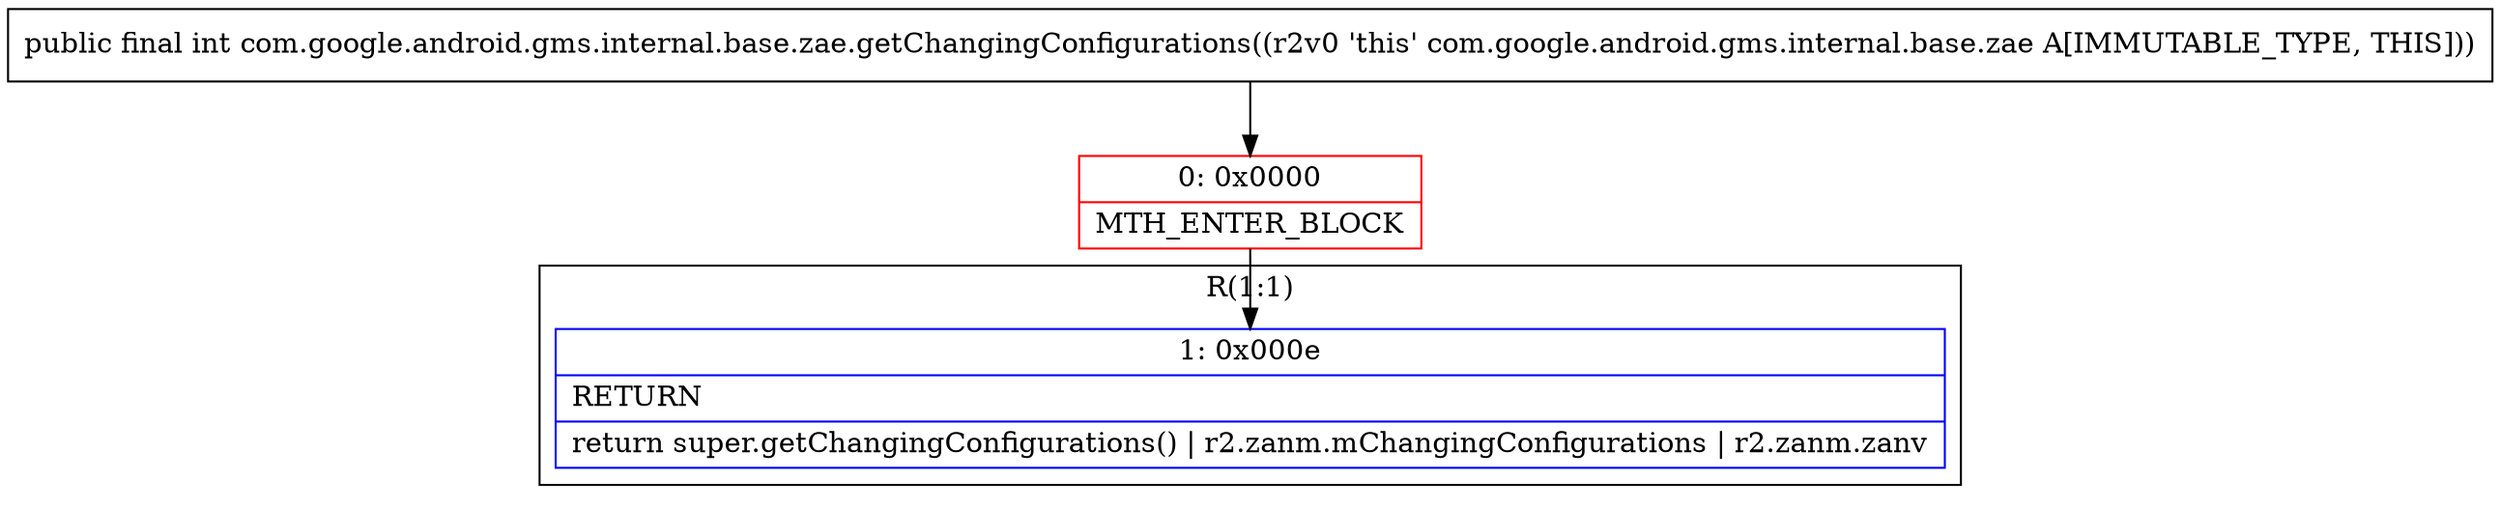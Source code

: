 digraph "CFG forcom.google.android.gms.internal.base.zae.getChangingConfigurations()I" {
subgraph cluster_Region_1906044957 {
label = "R(1:1)";
node [shape=record,color=blue];
Node_1 [shape=record,label="{1\:\ 0x000e|RETURN\l|return super.getChangingConfigurations() \| r2.zanm.mChangingConfigurations \| r2.zanm.zanv\l}"];
}
Node_0 [shape=record,color=red,label="{0\:\ 0x0000|MTH_ENTER_BLOCK\l}"];
MethodNode[shape=record,label="{public final int com.google.android.gms.internal.base.zae.getChangingConfigurations((r2v0 'this' com.google.android.gms.internal.base.zae A[IMMUTABLE_TYPE, THIS])) }"];
MethodNode -> Node_0;
Node_0 -> Node_1;
}

